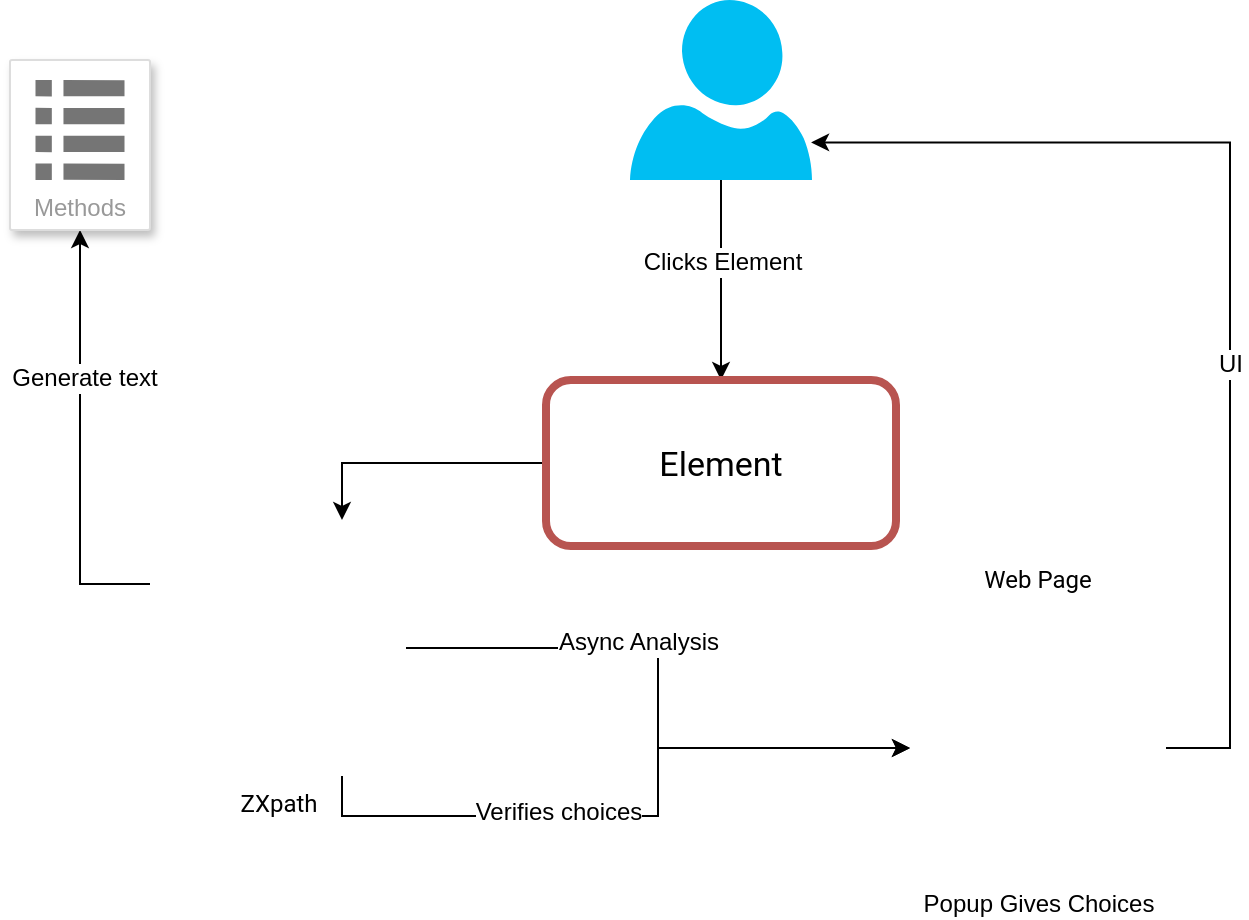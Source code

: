 <mxfile version="12.3.7" type="device" pages="1"><diagram id="KstdCJy83S490nQBDwY1" name="Page-1"><mxGraphModel dx="1137" dy="633" grid="1" gridSize="10" guides="1" tooltips="1" connect="1" arrows="1" fold="1" page="1" pageScale="1" pageWidth="850" pageHeight="1100" math="0" shadow="0" extFonts="Roboto^https://fonts.googleapis.com/css?family=Roboto"><root><mxCell id="0"/><mxCell id="1" parent="0"/><mxCell id="S143RxZJQia65yzFhEzy-13" style="edgeStyle=orthogonalEdgeStyle;rounded=0;orthogonalLoop=1;jettySize=auto;html=1;exitX=0.5;exitY=1;exitDx=0;exitDy=0;exitPerimeter=0;entryX=0.5;entryY=0;entryDx=0;entryDy=0;" edge="1" parent="1" source="S143RxZJQia65yzFhEzy-5" target="S143RxZJQia65yzFhEzy-21"><mxGeometry relative="1" as="geometry"/></mxCell><mxCell id="S143RxZJQia65yzFhEzy-14" value="Clicks Element" style="text;html=1;align=center;verticalAlign=middle;resizable=0;points=[];;labelBackgroundColor=#ffffff;" vertex="1" connectable="0" parent="S143RxZJQia65yzFhEzy-13"><mxGeometry x="-0.194" relative="1" as="geometry"><mxPoint as="offset"/></mxGeometry></mxCell><mxCell id="S143RxZJQia65yzFhEzy-5" value="" style="verticalLabelPosition=bottom;html=1;verticalAlign=middle;align=center;strokeColor=none;fillColor=#00BEF2;shape=mxgraph.azure.user;" vertex="1" parent="1"><mxGeometry x="400" y="60" width="91" height="90" as="geometry"/></mxCell><mxCell id="S143RxZJQia65yzFhEzy-15" style="edgeStyle=orthogonalEdgeStyle;rounded=0;orthogonalLoop=1;jettySize=auto;html=1;entryX=0;entryY=0.5;entryDx=0;entryDy=0;" edge="1" parent="1" source="S143RxZJQia65yzFhEzy-4" target="S143RxZJQia65yzFhEzy-23"><mxGeometry relative="1" as="geometry"><mxPoint x="470" y="384" as="targetPoint"/></mxGeometry></mxCell><mxCell id="S143RxZJQia65yzFhEzy-16" value="Async Analysis" style="text;html=1;align=center;verticalAlign=middle;resizable=0;points=[];;labelBackgroundColor=#ffffff;" vertex="1" connectable="0" parent="S143RxZJQia65yzFhEzy-15"><mxGeometry x="-0.231" y="3" relative="1" as="geometry"><mxPoint as="offset"/></mxGeometry></mxCell><mxCell id="S143RxZJQia65yzFhEzy-17" style="edgeStyle=orthogonalEdgeStyle;rounded=0;orthogonalLoop=1;jettySize=auto;html=1;exitX=0;exitY=0.25;exitDx=0;exitDy=0;entryX=0.5;entryY=1;entryDx=0;entryDy=0;" edge="1" parent="1" source="S143RxZJQia65yzFhEzy-4" target="S143RxZJQia65yzFhEzy-18"><mxGeometry relative="1" as="geometry"><mxPoint x="120" y="200" as="targetPoint"/></mxGeometry></mxCell><mxCell id="S143RxZJQia65yzFhEzy-20" value="Generate text" style="text;html=1;align=center;verticalAlign=middle;resizable=0;points=[];;labelBackgroundColor=#ffffff;" vertex="1" connectable="0" parent="S143RxZJQia65yzFhEzy-17"><mxGeometry x="0.302" y="-2" relative="1" as="geometry"><mxPoint as="offset"/></mxGeometry></mxCell><mxCell id="S143RxZJQia65yzFhEzy-24" style="edgeStyle=orthogonalEdgeStyle;rounded=0;orthogonalLoop=1;jettySize=auto;html=1;exitX=0.75;exitY=1;exitDx=0;exitDy=0;" edge="1" parent="1" source="S143RxZJQia65yzFhEzy-4" target="S143RxZJQia65yzFhEzy-23"><mxGeometry relative="1" as="geometry"/></mxCell><mxCell id="S143RxZJQia65yzFhEzy-25" value="Verifies choices" style="text;html=1;align=center;verticalAlign=middle;resizable=0;points=[];;labelBackgroundColor=#ffffff;" vertex="1" connectable="0" parent="S143RxZJQia65yzFhEzy-24"><mxGeometry x="-0.245" y="2" relative="1" as="geometry"><mxPoint as="offset"/></mxGeometry></mxCell><mxCell id="S143RxZJQia65yzFhEzy-4" value="&lt;font face=&quot;Roboto&quot;&gt;ZXpath&lt;/font&gt;" style="shape=image;html=1;verticalAlign=top;verticalLabelPosition=bottom;labelBackgroundColor=#ffffff;imageAspect=0;aspect=fixed;image=https://cdn0.iconfinder.com/data/icons/streamline-emoji-1/48/094-robot-face-3-128.png" vertex="1" parent="1"><mxGeometry x="160" y="320" width="128" height="128" as="geometry"/></mxCell><mxCell id="S143RxZJQia65yzFhEzy-18" value="Methods" style="strokeColor=#dddddd;shadow=1;strokeWidth=1;rounded=1;absoluteArcSize=1;arcSize=2;labelPosition=center;verticalLabelPosition=middle;align=center;verticalAlign=bottom;spacingLeft=0;fontColor=#999999;fontSize=12;whiteSpace=wrap;spacingBottom=2;" vertex="1" parent="1"><mxGeometry x="90" y="90" width="70" height="85" as="geometry"/></mxCell><mxCell id="S143RxZJQia65yzFhEzy-19" value="" style="dashed=0;connectable=0;html=1;fillColor=#757575;strokeColor=none;shape=mxgraph.gcp2.list;part=1;" vertex="1" parent="S143RxZJQia65yzFhEzy-18"><mxGeometry x="0.5" width="44.5" height="50" relative="1" as="geometry"><mxPoint x="-22.25" y="10" as="offset"/></mxGeometry></mxCell><mxCell id="S143RxZJQia65yzFhEzy-22" style="edgeStyle=orthogonalEdgeStyle;rounded=0;orthogonalLoop=1;jettySize=auto;html=1;exitX=0;exitY=0.5;exitDx=0;exitDy=0;entryX=0.75;entryY=0;entryDx=0;entryDy=0;" edge="1" parent="1" source="S143RxZJQia65yzFhEzy-21" target="S143RxZJQia65yzFhEzy-4"><mxGeometry relative="1" as="geometry"/></mxCell><mxCell id="S143RxZJQia65yzFhEzy-21" value="&lt;font style=&quot;font-size: 17px&quot; face=&quot;Roboto&quot;&gt;Element&lt;/font&gt;" style="rounded=1;html=1;shadow=0;dashed=0;whiteSpace=wrap;fontSize=10;fillColor=#FFFFFF;align=center;strokeColor=#b85450;strokeWidth=4;gradientColor=none;" vertex="1" parent="1"><mxGeometry x="358" y="250" width="175" height="83" as="geometry"/></mxCell><mxCell id="S143RxZJQia65yzFhEzy-29" style="edgeStyle=orthogonalEdgeStyle;rounded=0;orthogonalLoop=1;jettySize=auto;html=1;entryX=0.995;entryY=0.791;entryDx=0;entryDy=0;entryPerimeter=0;" edge="1" parent="1" source="S143RxZJQia65yzFhEzy-23" target="S143RxZJQia65yzFhEzy-5"><mxGeometry relative="1" as="geometry"><Array as="points"><mxPoint x="700" y="434"/><mxPoint x="700" y="131"/></Array></mxGeometry></mxCell><mxCell id="S143RxZJQia65yzFhEzy-30" value="UI" style="text;html=1;align=center;verticalAlign=middle;resizable=0;points=[];;labelBackgroundColor=#ffffff;" vertex="1" connectable="0" parent="S143RxZJQia65yzFhEzy-29"><mxGeometry x="-0.175" relative="1" as="geometry"><mxPoint as="offset"/></mxGeometry></mxCell><mxCell id="S143RxZJQia65yzFhEzy-23" value="Popup Gives Choices" style="shape=image;html=1;verticalAlign=top;verticalLabelPosition=bottom;labelBackgroundColor=#ffffff;imageAspect=0;aspect=fixed;image=https://cdn2.iconfinder.com/data/icons/circle-icons-1/64/browser-128.png;strokeWidth=6;fillColor=#FFFFFF;gradientColor=none;" vertex="1" parent="1"><mxGeometry x="540" y="370" width="128" height="128" as="geometry"/></mxCell><mxCell id="S143RxZJQia65yzFhEzy-28" value="&lt;font face=&quot;Roboto&quot;&gt;Web Page&lt;/font&gt;" style="text;html=1;strokeColor=none;fillColor=none;align=center;verticalAlign=middle;whiteSpace=wrap;rounded=0;" vertex="1" parent="1"><mxGeometry x="566" y="340" width="76" height="20" as="geometry"/></mxCell></root></mxGraphModel></diagram></mxfile>